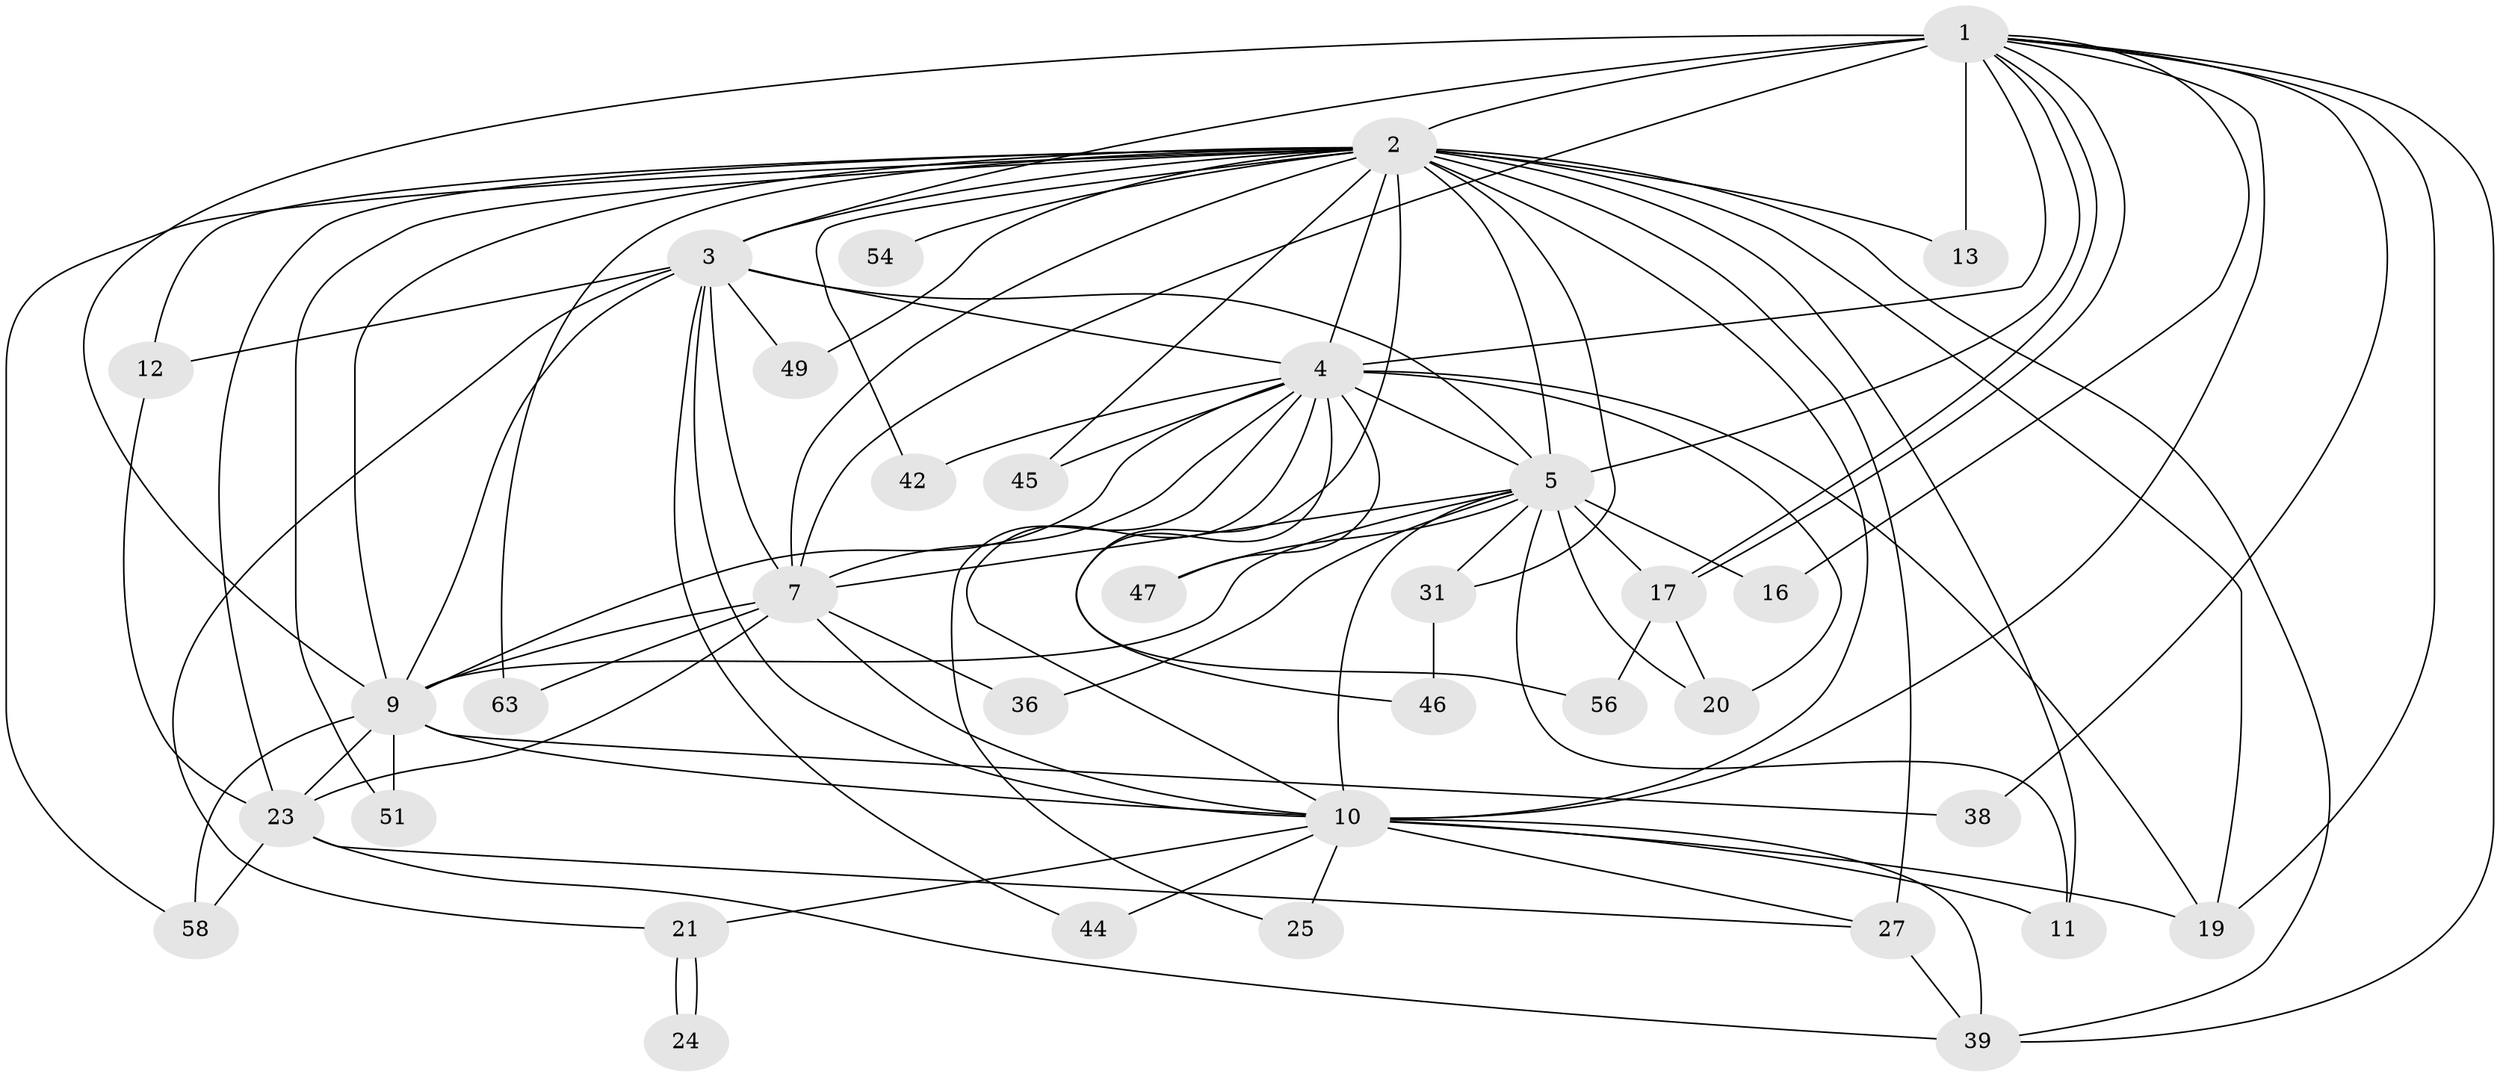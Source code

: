 // original degree distribution, {19: 0.02857142857142857, 13: 0.02857142857142857, 23: 0.014285714285714285, 18: 0.02857142857142857, 12: 0.014285714285714285, 21: 0.014285714285714285, 15: 0.014285714285714285, 3: 0.18571428571428572, 2: 0.5285714285714286, 6: 0.02857142857142857, 4: 0.08571428571428572, 5: 0.02857142857142857}
// Generated by graph-tools (version 1.1) at 2025/14/03/09/25 04:14:10]
// undirected, 35 vertices, 93 edges
graph export_dot {
graph [start="1"]
  node [color=gray90,style=filled];
  1 [super="+26"];
  2 [super="+6+8+15+48+28"];
  3;
  4;
  5 [super="+55+57+18+70"];
  7 [super="+43"];
  9;
  10;
  11;
  12;
  13;
  16;
  17 [super="+50"];
  19 [super="+29"];
  20;
  21;
  23 [super="+37"];
  24;
  25;
  27 [super="+40+41+30"];
  31;
  36;
  38;
  39 [super="+53"];
  42;
  44;
  45;
  46;
  47;
  49;
  51 [super="+62"];
  54;
  56;
  58 [super="+67"];
  63;
  1 -- 2 [weight=6];
  1 -- 3;
  1 -- 4;
  1 -- 5;
  1 -- 7;
  1 -- 9;
  1 -- 10;
  1 -- 13;
  1 -- 16;
  1 -- 17;
  1 -- 17;
  1 -- 38;
  1 -- 39;
  1 -- 19;
  2 -- 3 [weight=3];
  2 -- 4 [weight=4];
  2 -- 5 [weight=8];
  2 -- 7 [weight=3];
  2 -- 9 [weight=3];
  2 -- 10 [weight=3];
  2 -- 12;
  2 -- 27 [weight=3];
  2 -- 31;
  2 -- 42;
  2 -- 51 [weight=2];
  2 -- 63;
  2 -- 11;
  2 -- 13;
  2 -- 19 [weight=2];
  2 -- 23;
  2 -- 39;
  2 -- 45;
  2 -- 49;
  2 -- 54 [weight=2];
  2 -- 58;
  2 -- 46;
  3 -- 4;
  3 -- 5;
  3 -- 7;
  3 -- 9;
  3 -- 10;
  3 -- 12;
  3 -- 21;
  3 -- 44;
  3 -- 49;
  4 -- 5 [weight=2];
  4 -- 7;
  4 -- 9;
  4 -- 10;
  4 -- 19 [weight=2];
  4 -- 20;
  4 -- 25;
  4 -- 42;
  4 -- 45;
  4 -- 47;
  4 -- 56;
  5 -- 7;
  5 -- 9 [weight=3];
  5 -- 10 [weight=3];
  5 -- 11;
  5 -- 16;
  5 -- 20;
  5 -- 31;
  5 -- 36;
  5 -- 17;
  5 -- 47;
  7 -- 9;
  7 -- 10;
  7 -- 36;
  7 -- 63;
  7 -- 23;
  9 -- 10;
  9 -- 23;
  9 -- 38;
  9 -- 58;
  9 -- 51;
  10 -- 11;
  10 -- 21;
  10 -- 25;
  10 -- 27;
  10 -- 39;
  10 -- 44;
  10 -- 19;
  12 -- 23;
  17 -- 56;
  17 -- 20;
  21 -- 24;
  21 -- 24;
  23 -- 39;
  23 -- 58;
  23 -- 27;
  27 -- 39;
  31 -- 46;
}
